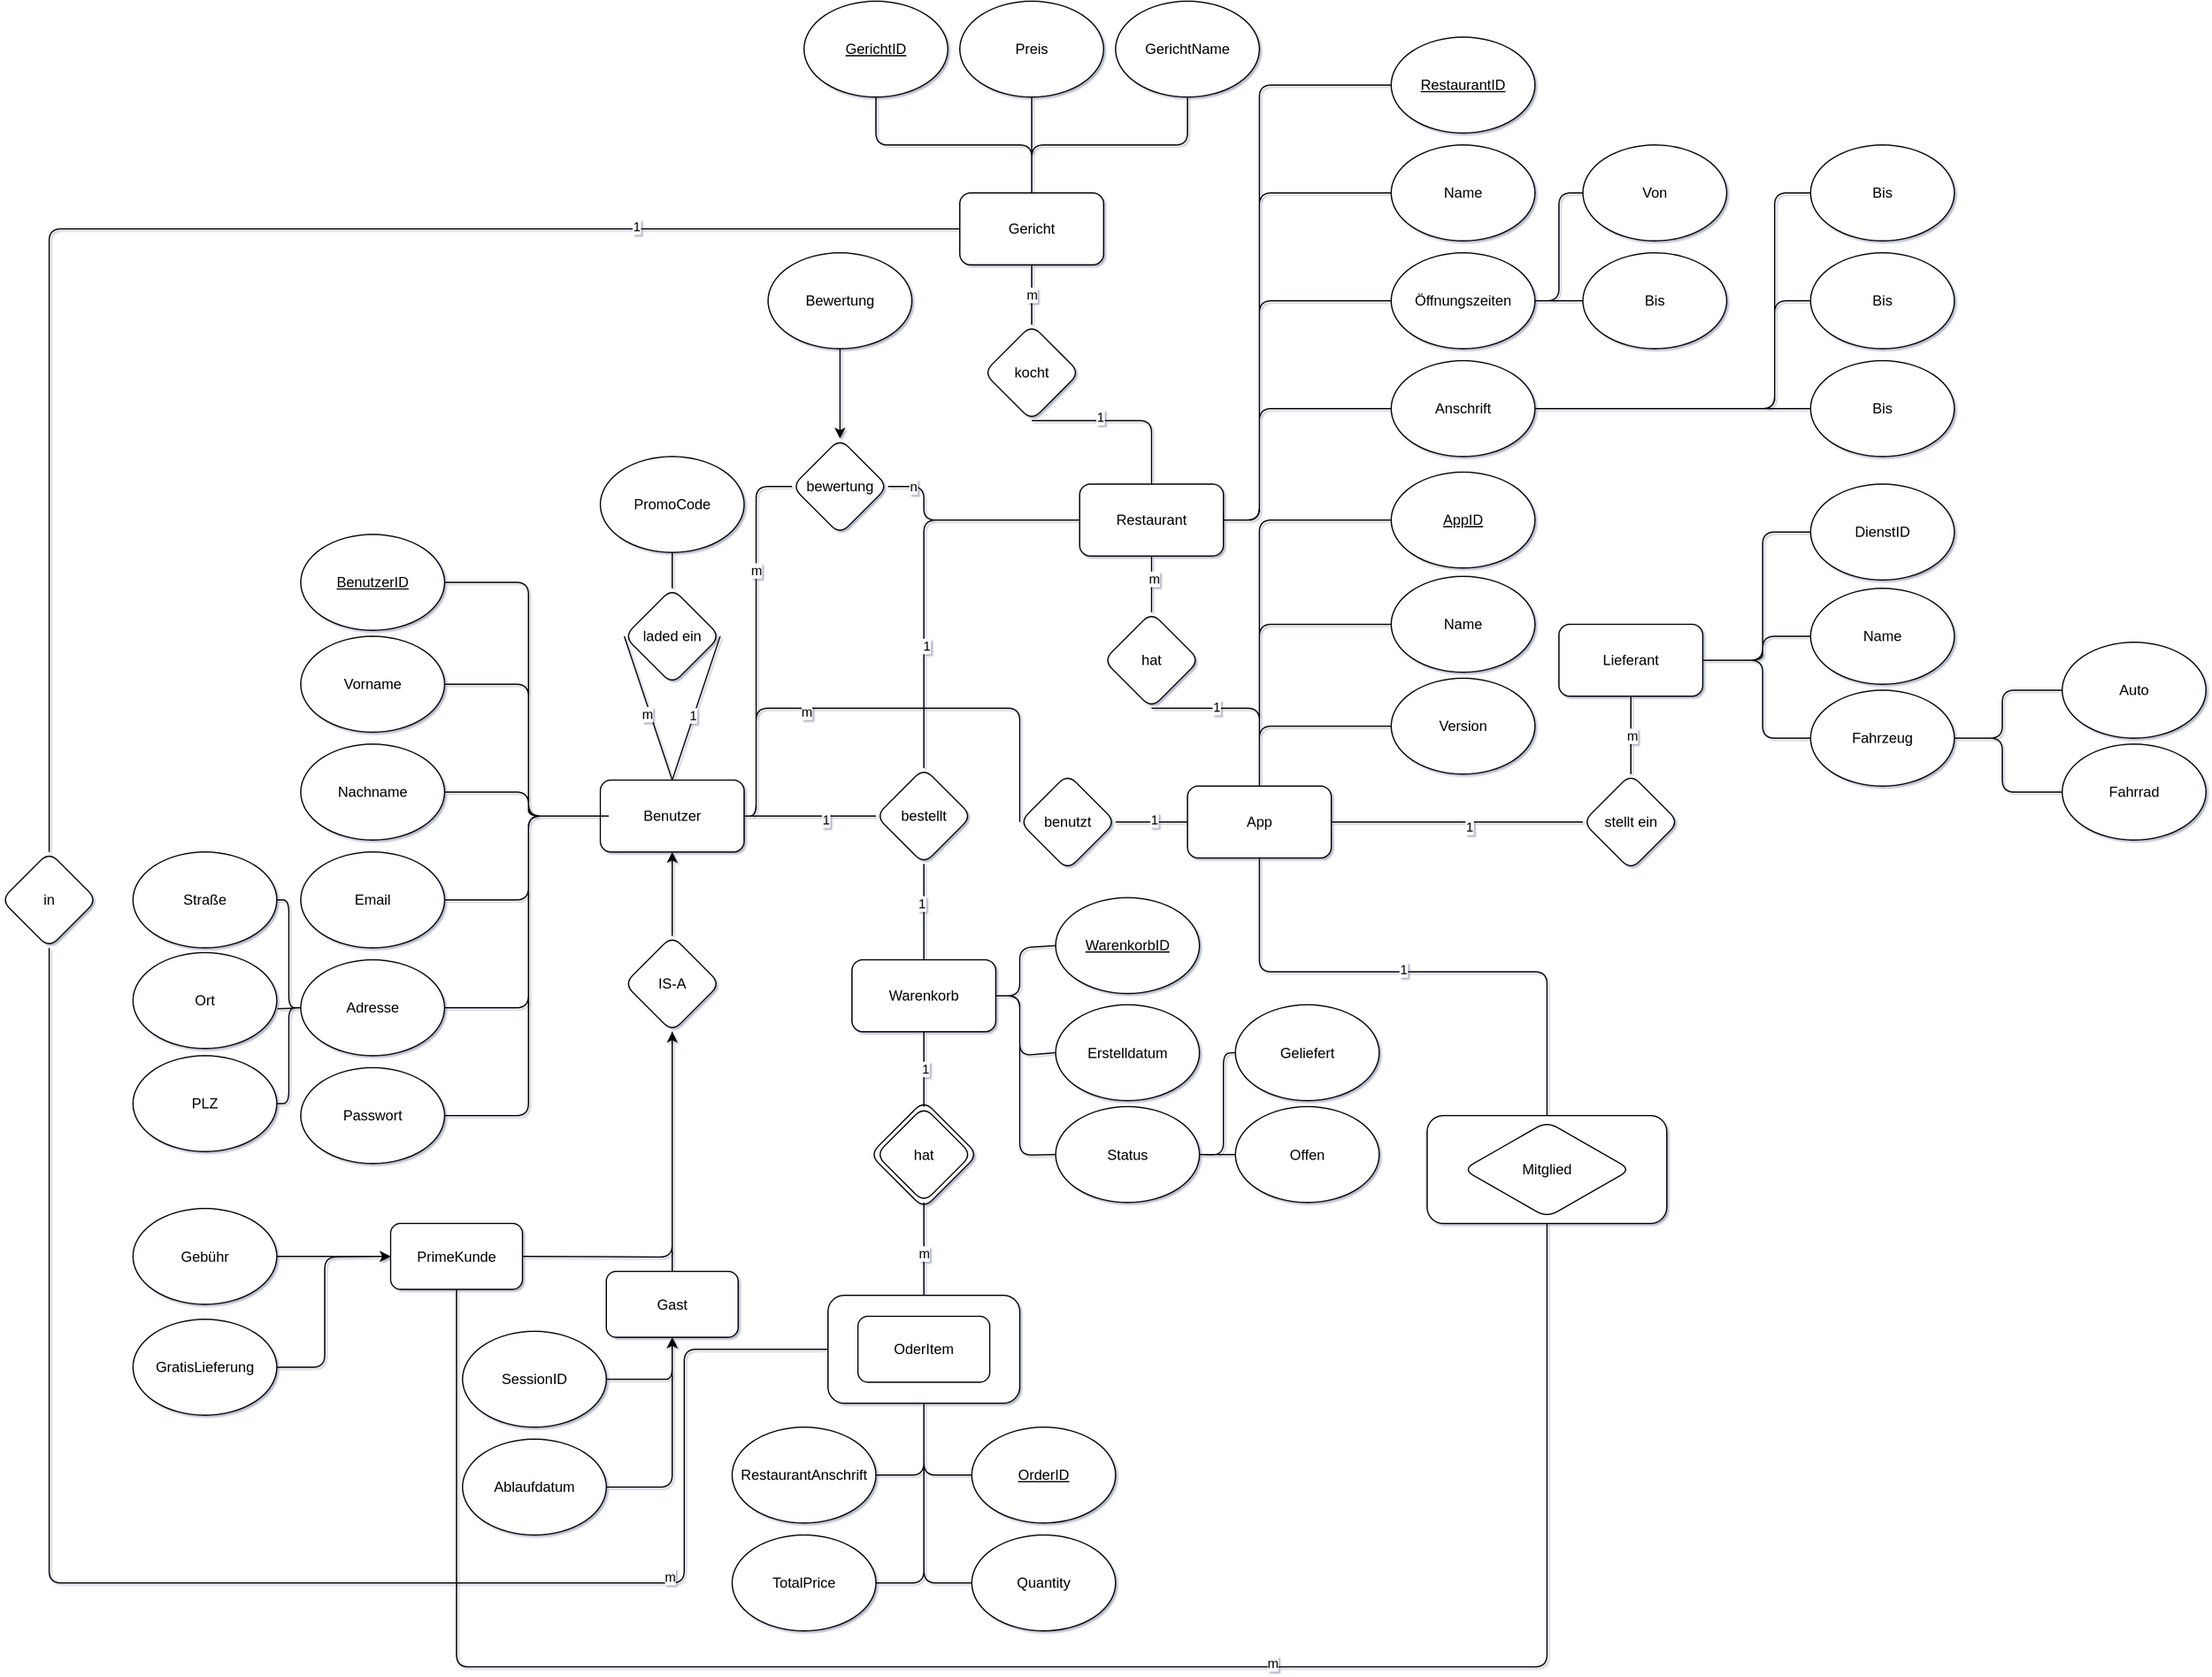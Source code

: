 <mxfile>
    <diagram id="mnIDVwRGAGENz8I64KM0" name="Page-1">
        <mxGraphModel dx="1222" dy="1857" grid="1" gridSize="10" guides="1" tooltips="1" connect="1" arrows="1" fold="1" page="1" pageScale="1" pageWidth="850" pageHeight="1100" background="none" math="0" shadow="1">
            <root>
                <mxCell id="0"/>
                <mxCell id="1" parent="0"/>
                <mxCell id="161" value="hat" style="rhombus;whiteSpace=wrap;html=1;rounded=1;" parent="1" vertex="1">
                    <mxGeometry x="735" y="687.5" width="90" height="90" as="geometry"/>
                </mxCell>
                <mxCell id="2" value="Nachname" style="ellipse;whiteSpace=wrap;html=1;rounded=1;" parent="1" vertex="1">
                    <mxGeometry x="260" y="390" width="120" height="80" as="geometry"/>
                </mxCell>
                <mxCell id="4" value="PrimeKunde" style="rounded=1;whiteSpace=wrap;html=1;" parent="1" vertex="1">
                    <mxGeometry x="335" y="790" width="110" height="55" as="geometry"/>
                </mxCell>
                <mxCell id="5" value="Lieferant" style="rounded=1;whiteSpace=wrap;html=1;" parent="1" vertex="1">
                    <mxGeometry x="1310" y="290" width="120" height="60" as="geometry"/>
                </mxCell>
                <mxCell id="8" value="Benutzer" style="rounded=1;whiteSpace=wrap;html=1;" parent="1" vertex="1">
                    <mxGeometry x="510" y="420" width="120" height="60" as="geometry"/>
                </mxCell>
                <mxCell id="9" value="Warenkorb" style="rounded=1;whiteSpace=wrap;html=1;" parent="1" vertex="1">
                    <mxGeometry x="720" y="570" width="120" height="60" as="geometry"/>
                </mxCell>
                <mxCell id="12" value="Gericht" style="rounded=1;whiteSpace=wrap;html=1;" parent="1" vertex="1">
                    <mxGeometry x="810" y="-70" width="120" height="60" as="geometry"/>
                </mxCell>
                <mxCell id="13" value="" style="rounded=1;whiteSpace=wrap;html=1;" parent="1" vertex="1">
                    <mxGeometry x="700" y="850" width="160" height="90" as="geometry"/>
                </mxCell>
                <mxCell id="14" value="OderItem" style="rounded=1;whiteSpace=wrap;html=1;" parent="1" vertex="1">
                    <mxGeometry x="725" y="867.5" width="110" height="55" as="geometry"/>
                </mxCell>
                <mxCell id="16" value="App" style="rounded=1;whiteSpace=wrap;html=1;" parent="1" vertex="1">
                    <mxGeometry x="1000" y="425" width="120" height="60" as="geometry"/>
                </mxCell>
                <mxCell id="17" value="Vorname" style="ellipse;whiteSpace=wrap;html=1;rounded=1;" parent="1" vertex="1">
                    <mxGeometry x="260" y="300" width="120" height="80" as="geometry"/>
                </mxCell>
                <mxCell id="18" value="&lt;u&gt;BenutzerID&lt;/u&gt;" style="ellipse;whiteSpace=wrap;html=1;rounded=1;" parent="1" vertex="1">
                    <mxGeometry x="260" y="215" width="120" height="80" as="geometry"/>
                </mxCell>
                <mxCell id="19" value="Email" style="ellipse;whiteSpace=wrap;html=1;rounded=1;" parent="1" vertex="1">
                    <mxGeometry x="260" y="480" width="120" height="80" as="geometry"/>
                </mxCell>
                <mxCell id="20" value="Adresse" style="ellipse;whiteSpace=wrap;html=1;rounded=1;" parent="1" vertex="1">
                    <mxGeometry x="260" y="570" width="120" height="80" as="geometry"/>
                </mxCell>
                <mxCell id="21" value="Passwort" style="ellipse;whiteSpace=wrap;html=1;rounded=1;" parent="1" vertex="1">
                    <mxGeometry x="260" y="660" width="120" height="80" as="geometry"/>
                </mxCell>
                <mxCell id="24" value="" style="endArrow=none;html=1;exitX=1;exitY=0.5;exitDx=0;exitDy=0;entryX=0;entryY=0.5;entryDx=0;entryDy=0;" parent="1" source="18" target="8" edge="1">
                    <mxGeometry width="50" height="50" relative="1" as="geometry">
                        <mxPoint x="650" y="540" as="sourcePoint"/>
                        <mxPoint x="700" y="490" as="targetPoint"/>
                        <Array as="points">
                            <mxPoint x="450" y="255"/>
                            <mxPoint x="450" y="450"/>
                        </Array>
                    </mxGeometry>
                </mxCell>
                <mxCell id="25" value="" style="endArrow=none;html=1;exitX=1;exitY=0.5;exitDx=0;exitDy=0;entryX=0;entryY=0.5;entryDx=0;entryDy=0;" parent="1" source="17" target="8" edge="1">
                    <mxGeometry width="50" height="50" relative="1" as="geometry">
                        <mxPoint x="650" y="540" as="sourcePoint"/>
                        <mxPoint x="500" y="430" as="targetPoint"/>
                        <Array as="points">
                            <mxPoint x="450" y="340"/>
                            <mxPoint x="450" y="450"/>
                        </Array>
                    </mxGeometry>
                </mxCell>
                <mxCell id="27" value="" style="endArrow=none;html=1;exitX=1;exitY=0.5;exitDx=0;exitDy=0;entryX=0;entryY=0.5;entryDx=0;entryDy=0;" parent="1" source="19" target="8" edge="1">
                    <mxGeometry width="50" height="50" relative="1" as="geometry">
                        <mxPoint x="400" y="360" as="sourcePoint"/>
                        <mxPoint x="520" y="450" as="targetPoint"/>
                        <Array as="points">
                            <mxPoint x="450" y="520"/>
                            <mxPoint x="450" y="450"/>
                        </Array>
                    </mxGeometry>
                </mxCell>
                <mxCell id="28" value="" style="endArrow=none;html=1;exitX=1;exitY=0.5;exitDx=0;exitDy=0;" parent="1" source="20" edge="1">
                    <mxGeometry width="50" height="50" relative="1" as="geometry">
                        <mxPoint x="410" y="370" as="sourcePoint"/>
                        <mxPoint x="517" y="450" as="targetPoint"/>
                        <Array as="points">
                            <mxPoint x="450" y="610"/>
                            <mxPoint x="450" y="450"/>
                        </Array>
                    </mxGeometry>
                </mxCell>
                <mxCell id="29" value="" style="endArrow=none;html=1;exitX=1;exitY=0.5;exitDx=0;exitDy=0;entryX=0;entryY=0.5;entryDx=0;entryDy=0;" parent="1" source="21" target="8" edge="1">
                    <mxGeometry width="50" height="50" relative="1" as="geometry">
                        <mxPoint x="420" y="380" as="sourcePoint"/>
                        <mxPoint x="540" y="470" as="targetPoint"/>
                        <Array as="points">
                            <mxPoint x="450" y="700"/>
                            <mxPoint x="450" y="450"/>
                        </Array>
                    </mxGeometry>
                </mxCell>
                <mxCell id="30" value="IS-A" style="rhombus;whiteSpace=wrap;html=1;rounded=1;" parent="1" vertex="1">
                    <mxGeometry x="530" y="550" width="80" height="80" as="geometry"/>
                </mxCell>
                <mxCell id="33" value="" style="endArrow=none;html=1;entryX=0.5;entryY=1;entryDx=0;entryDy=0;exitX=1;exitY=0.5;exitDx=0;exitDy=0;" parent="1" source="4" target="30" edge="1">
                    <mxGeometry width="50" height="50" relative="1" as="geometry">
                        <mxPoint x="470" y="817.722" as="sourcePoint"/>
                        <mxPoint x="700" y="730" as="targetPoint"/>
                        <Array as="points">
                            <mxPoint x="570" y="818"/>
                        </Array>
                    </mxGeometry>
                </mxCell>
                <mxCell id="34" value="" style="endArrow=classic;html=1;exitX=0.5;exitY=0;exitDx=0;exitDy=0;entryX=0.5;entryY=1;entryDx=0;entryDy=0;" parent="1" source="30" target="8" edge="1">
                    <mxGeometry width="50" height="50" relative="1" as="geometry">
                        <mxPoint x="650" y="660" as="sourcePoint"/>
                        <mxPoint x="700" y="610" as="targetPoint"/>
                    </mxGeometry>
                </mxCell>
                <mxCell id="35" value="PromoCode" style="ellipse;whiteSpace=wrap;html=1;rounded=1;" parent="1" vertex="1">
                    <mxGeometry x="510" y="150" width="120" height="80" as="geometry"/>
                </mxCell>
                <mxCell id="36" value="laded ein" style="rhombus;whiteSpace=wrap;html=1;rounded=1;" parent="1" vertex="1">
                    <mxGeometry x="530" y="260" width="80" height="80" as="geometry"/>
                </mxCell>
                <mxCell id="37" value="" style="endArrow=none;html=1;entryX=0.5;entryY=1;entryDx=0;entryDy=0;exitX=0.5;exitY=0;exitDx=0;exitDy=0;" parent="1" source="36" target="35" edge="1">
                    <mxGeometry width="50" height="50" relative="1" as="geometry">
                        <mxPoint x="640" y="510" as="sourcePoint"/>
                        <mxPoint x="690" y="460" as="targetPoint"/>
                    </mxGeometry>
                </mxCell>
                <mxCell id="38" value="" style="endArrow=none;html=1;entryX=0;entryY=0.5;entryDx=0;entryDy=0;exitX=0.5;exitY=0;exitDx=0;exitDy=0;" parent="1" source="8" target="36" edge="1">
                    <mxGeometry width="50" height="50" relative="1" as="geometry">
                        <mxPoint x="650" y="540" as="sourcePoint"/>
                        <mxPoint x="700" y="490" as="targetPoint"/>
                        <Array as="points"/>
                    </mxGeometry>
                </mxCell>
                <mxCell id="40" value="m" style="edgeLabel;html=1;align=center;verticalAlign=middle;resizable=0;points=[];rounded=1;" parent="38" vertex="1" connectable="0">
                    <mxGeometry x="-0.258" y="3" relative="1" as="geometry">
                        <mxPoint x="-4" y="-12" as="offset"/>
                    </mxGeometry>
                </mxCell>
                <mxCell id="39" value="" style="endArrow=none;html=1;entryX=1;entryY=0.5;entryDx=0;entryDy=0;exitX=0.5;exitY=0;exitDx=0;exitDy=0;" parent="1" source="8" target="36" edge="1">
                    <mxGeometry width="50" height="50" relative="1" as="geometry">
                        <mxPoint x="650" y="540" as="sourcePoint"/>
                        <mxPoint x="700" y="490" as="targetPoint"/>
                        <Array as="points"/>
                    </mxGeometry>
                </mxCell>
                <mxCell id="42" value="1" style="edgeLabel;html=1;align=center;verticalAlign=middle;resizable=0;points=[];rounded=1;" parent="39" vertex="1" connectable="0">
                    <mxGeometry x="-0.099" y="1" relative="1" as="geometry">
                        <mxPoint as="offset"/>
                    </mxGeometry>
                </mxCell>
                <mxCell id="43" value="stellt ein" style="rhombus;whiteSpace=wrap;html=1;rounded=1;" parent="1" vertex="1">
                    <mxGeometry x="1330" y="415" width="80" height="80" as="geometry"/>
                </mxCell>
                <mxCell id="44" value="" style="endArrow=none;html=1;entryX=0;entryY=0.5;entryDx=0;entryDy=0;exitX=1;exitY=0.5;exitDx=0;exitDy=0;" parent="1" source="16" target="43" edge="1">
                    <mxGeometry width="50" height="50" relative="1" as="geometry">
                        <mxPoint x="760" y="500" as="sourcePoint"/>
                        <mxPoint x="810" y="450" as="targetPoint"/>
                    </mxGeometry>
                </mxCell>
                <mxCell id="149" value="1" style="edgeLabel;html=1;align=center;verticalAlign=middle;resizable=0;points=[];" parent="44" vertex="1" connectable="0">
                    <mxGeometry x="0.095" y="-4" relative="1" as="geometry">
                        <mxPoint as="offset"/>
                    </mxGeometry>
                </mxCell>
                <mxCell id="45" value="" style="endArrow=none;html=1;entryX=0.5;entryY=1;entryDx=0;entryDy=0;exitX=0.5;exitY=0;exitDx=0;exitDy=0;" parent="1" source="43" target="5" edge="1">
                    <mxGeometry width="50" height="50" relative="1" as="geometry">
                        <mxPoint x="1070" y="635" as="sourcePoint"/>
                        <mxPoint x="1120" y="585" as="targetPoint"/>
                    </mxGeometry>
                </mxCell>
                <mxCell id="148" value="m" style="edgeLabel;html=1;align=center;verticalAlign=middle;resizable=0;points=[];" parent="45" vertex="1" connectable="0">
                    <mxGeometry x="-0.015" y="-1" relative="1" as="geometry">
                        <mxPoint as="offset"/>
                    </mxGeometry>
                </mxCell>
                <mxCell id="46" value="Restaurant" style="rounded=1;whiteSpace=wrap;html=1;" parent="1" vertex="1">
                    <mxGeometry x="910" y="173" width="120" height="60" as="geometry"/>
                </mxCell>
                <mxCell id="47" value="&lt;u&gt;AppID&lt;/u&gt;" style="ellipse;whiteSpace=wrap;html=1;rounded=1;" parent="1" vertex="1">
                    <mxGeometry x="1170" y="163" width="120" height="80" as="geometry"/>
                </mxCell>
                <mxCell id="48" value="Version" style="ellipse;whiteSpace=wrap;html=1;rounded=1;" parent="1" vertex="1">
                    <mxGeometry x="1170" y="335" width="120" height="80" as="geometry"/>
                </mxCell>
                <mxCell id="49" value="Name" style="ellipse;whiteSpace=wrap;html=1;rounded=1;" parent="1" vertex="1">
                    <mxGeometry x="1170" y="250" width="120" height="80" as="geometry"/>
                </mxCell>
                <mxCell id="50" value="" style="endArrow=none;html=1;entryX=0;entryY=0.5;entryDx=0;entryDy=0;exitX=0.5;exitY=0;exitDx=0;exitDy=0;" parent="1" source="16" target="47" edge="1">
                    <mxGeometry width="50" height="50" relative="1" as="geometry">
                        <mxPoint x="1030" y="350" as="sourcePoint"/>
                        <mxPoint x="1080" y="300" as="targetPoint"/>
                        <Array as="points">
                            <mxPoint x="1060" y="203"/>
                        </Array>
                    </mxGeometry>
                </mxCell>
                <mxCell id="51" value="" style="endArrow=none;html=1;entryX=0;entryY=0.5;entryDx=0;entryDy=0;exitX=0.5;exitY=0;exitDx=0;exitDy=0;" parent="1" source="16" target="49" edge="1">
                    <mxGeometry width="50" height="50" relative="1" as="geometry">
                        <mxPoint x="1030" y="350" as="sourcePoint"/>
                        <mxPoint x="1080" y="300" as="targetPoint"/>
                        <Array as="points">
                            <mxPoint x="1060" y="290"/>
                        </Array>
                    </mxGeometry>
                </mxCell>
                <mxCell id="52" value="" style="endArrow=none;html=1;entryX=0;entryY=0.5;entryDx=0;entryDy=0;exitX=0.5;exitY=0;exitDx=0;exitDy=0;" parent="1" source="16" target="48" edge="1">
                    <mxGeometry width="50" height="50" relative="1" as="geometry">
                        <mxPoint x="1030" y="350" as="sourcePoint"/>
                        <mxPoint x="1080" y="300" as="targetPoint"/>
                        <Array as="points">
                            <mxPoint x="1060" y="375"/>
                        </Array>
                    </mxGeometry>
                </mxCell>
                <mxCell id="53" value="hat" style="rhombus;whiteSpace=wrap;html=1;rounded=1;" parent="1" vertex="1">
                    <mxGeometry x="930" y="280" width="80" height="80" as="geometry"/>
                </mxCell>
                <mxCell id="54" value="" style="endArrow=none;html=1;entryX=0.5;entryY=1;entryDx=0;entryDy=0;exitX=0.5;exitY=0;exitDx=0;exitDy=0;" parent="1" source="53" target="46" edge="1">
                    <mxGeometry width="50" height="50" relative="1" as="geometry">
                        <mxPoint x="900" y="310" as="sourcePoint"/>
                        <mxPoint x="950" y="260" as="targetPoint"/>
                    </mxGeometry>
                </mxCell>
                <mxCell id="57" value="m" style="edgeLabel;html=1;align=center;verticalAlign=middle;resizable=0;points=[];rounded=1;" parent="54" vertex="1" connectable="0">
                    <mxGeometry x="0.192" y="-2" relative="1" as="geometry">
                        <mxPoint as="offset"/>
                    </mxGeometry>
                </mxCell>
                <mxCell id="55" value="" style="endArrow=none;html=1;exitX=0.5;exitY=1;exitDx=0;exitDy=0;entryX=0.5;entryY=0;entryDx=0;entryDy=0;" parent="1" source="53" target="16" edge="1">
                    <mxGeometry width="50" height="50" relative="1" as="geometry">
                        <mxPoint x="900" y="310" as="sourcePoint"/>
                        <mxPoint x="950" y="260" as="targetPoint"/>
                        <Array as="points">
                            <mxPoint x="1060" y="360"/>
                        </Array>
                    </mxGeometry>
                </mxCell>
                <mxCell id="56" value="1" style="edgeLabel;html=1;align=center;verticalAlign=middle;resizable=0;points=[];rounded=1;" parent="55" vertex="1" connectable="0">
                    <mxGeometry x="-0.306" y="1" relative="1" as="geometry">
                        <mxPoint as="offset"/>
                    </mxGeometry>
                </mxCell>
                <mxCell id="58" value="bestellt" style="rhombus;whiteSpace=wrap;html=1;rounded=1;" parent="1" vertex="1">
                    <mxGeometry x="740" y="410" width="80" height="80" as="geometry"/>
                </mxCell>
                <mxCell id="59" value="" style="endArrow=none;html=1;exitX=1;exitY=0.5;exitDx=0;exitDy=0;entryX=0;entryY=0.5;entryDx=0;entryDy=0;" parent="1" source="8" target="58" edge="1">
                    <mxGeometry width="50" height="50" relative="1" as="geometry">
                        <mxPoint x="820" y="500" as="sourcePoint"/>
                        <mxPoint x="870" y="450" as="targetPoint"/>
                    </mxGeometry>
                </mxCell>
                <mxCell id="61" value="1" style="edgeLabel;html=1;align=center;verticalAlign=middle;resizable=0;points=[];rounded=1;" parent="59" vertex="1" connectable="0">
                    <mxGeometry x="0.225" y="-3" relative="1" as="geometry">
                        <mxPoint as="offset"/>
                    </mxGeometry>
                </mxCell>
                <mxCell id="60" value="" style="endArrow=none;html=1;entryX=0.5;entryY=0;entryDx=0;entryDy=0;exitX=0;exitY=0.5;exitDx=0;exitDy=0;" parent="1" source="46" target="58" edge="1">
                    <mxGeometry width="50" height="50" relative="1" as="geometry">
                        <mxPoint x="820" y="500" as="sourcePoint"/>
                        <mxPoint x="870" y="450" as="targetPoint"/>
                        <Array as="points">
                            <mxPoint x="780" y="203"/>
                        </Array>
                    </mxGeometry>
                </mxCell>
                <mxCell id="62" value="1" style="edgeLabel;html=1;align=center;verticalAlign=middle;resizable=0;points=[];rounded=1;" parent="60" vertex="1" connectable="0">
                    <mxGeometry x="0.391" y="2" relative="1" as="geometry">
                        <mxPoint as="offset"/>
                    </mxGeometry>
                </mxCell>
                <mxCell id="63" value="" style="endArrow=none;html=1;entryX=0.5;entryY=1;entryDx=0;entryDy=0;exitX=0.5;exitY=0;exitDx=0;exitDy=0;" parent="1" source="9" target="58" edge="1">
                    <mxGeometry width="50" height="50" relative="1" as="geometry">
                        <mxPoint x="820" y="500" as="sourcePoint"/>
                        <mxPoint x="870" y="450" as="targetPoint"/>
                    </mxGeometry>
                </mxCell>
                <mxCell id="126" value="1" style="edgeLabel;html=1;align=center;verticalAlign=middle;resizable=0;points=[];rounded=1;" parent="63" vertex="1" connectable="0">
                    <mxGeometry x="0.186" y="2" relative="1" as="geometry">
                        <mxPoint as="offset"/>
                    </mxGeometry>
                </mxCell>
                <mxCell id="64" value="" style="rounded=1;whiteSpace=wrap;html=1;" parent="1" vertex="1">
                    <mxGeometry x="1200" y="700" width="200" height="90" as="geometry"/>
                </mxCell>
                <mxCell id="65" value="Mitglied" style="rhombus;whiteSpace=wrap;html=1;rounded=1;" parent="1" vertex="1">
                    <mxGeometry x="1230" y="705" width="140" height="80" as="geometry"/>
                </mxCell>
                <mxCell id="66" value="hat" style="rhombus;whiteSpace=wrap;html=1;rounded=1;" parent="1" vertex="1">
                    <mxGeometry x="740" y="692.5" width="80" height="80" as="geometry"/>
                </mxCell>
                <mxCell id="67" value="" style="endArrow=none;html=1;entryX=0.5;entryY=1;entryDx=0;entryDy=0;exitX=0.5;exitY=0;exitDx=0;exitDy=0;" parent="1" source="13" target="66" edge="1">
                    <mxGeometry width="50" height="50" relative="1" as="geometry">
                        <mxPoint x="820" y="640" as="sourcePoint"/>
                        <mxPoint x="870" y="590" as="targetPoint"/>
                    </mxGeometry>
                </mxCell>
                <mxCell id="69" value="m" style="edgeLabel;html=1;align=center;verticalAlign=middle;resizable=0;points=[];rounded=1;" parent="67" vertex="1" connectable="0">
                    <mxGeometry x="-0.082" y="-4" relative="1" as="geometry">
                        <mxPoint x="-4" as="offset"/>
                    </mxGeometry>
                </mxCell>
                <mxCell id="68" value="" style="endArrow=none;html=1;entryX=0.5;entryY=1;entryDx=0;entryDy=0;exitX=0.5;exitY=0;exitDx=0;exitDy=0;" parent="1" source="66" target="9" edge="1">
                    <mxGeometry width="50" height="50" relative="1" as="geometry">
                        <mxPoint x="820" y="640" as="sourcePoint"/>
                        <mxPoint x="870" y="590" as="targetPoint"/>
                    </mxGeometry>
                </mxCell>
                <mxCell id="70" value="1" style="edgeLabel;html=1;align=center;verticalAlign=middle;resizable=0;points=[];rounded=1;" parent="68" vertex="1" connectable="0">
                    <mxGeometry x="0.031" y="-1" relative="1" as="geometry">
                        <mxPoint as="offset"/>
                    </mxGeometry>
                </mxCell>
                <mxCell id="71" value="" style="endArrow=none;html=1;entryX=0.5;entryY=1;entryDx=0;entryDy=0;exitX=0.5;exitY=1;exitDx=0;exitDy=0;" parent="1" source="64" target="4" edge="1">
                    <mxGeometry width="50" height="50" relative="1" as="geometry">
                        <mxPoint x="1080" y="800" as="sourcePoint"/>
                        <mxPoint x="390" y="862.5" as="targetPoint"/>
                        <Array as="points">
                            <mxPoint x="1300" y="1160"/>
                            <mxPoint x="570" y="1160"/>
                            <mxPoint x="390" y="1160"/>
                        </Array>
                    </mxGeometry>
                </mxCell>
                <mxCell id="80" value="m" style="edgeLabel;html=1;align=center;verticalAlign=middle;resizable=0;points=[];rounded=1;" parent="71" vertex="1" connectable="0">
                    <mxGeometry x="-0.249" y="-3" relative="1" as="geometry">
                        <mxPoint as="offset"/>
                    </mxGeometry>
                </mxCell>
                <mxCell id="72" value="" style="endArrow=none;html=1;entryX=0.5;entryY=1;entryDx=0;entryDy=0;exitX=0.5;exitY=0;exitDx=0;exitDy=0;" parent="1" source="64" target="16" edge="1">
                    <mxGeometry width="50" height="50" relative="1" as="geometry">
                        <mxPoint x="870" y="700" as="sourcePoint"/>
                        <mxPoint x="920" y="650" as="targetPoint"/>
                        <Array as="points">
                            <mxPoint x="1300" y="580"/>
                            <mxPoint x="1150" y="580"/>
                            <mxPoint x="1060" y="580"/>
                        </Array>
                    </mxGeometry>
                </mxCell>
                <mxCell id="79" value="1" style="edgeLabel;html=1;align=center;verticalAlign=middle;resizable=0;points=[];rounded=1;" parent="72" vertex="1" connectable="0">
                    <mxGeometry x="0.055" y="-2" relative="1" as="geometry">
                        <mxPoint as="offset"/>
                    </mxGeometry>
                </mxCell>
                <mxCell id="74" value="benutzt" style="rhombus;whiteSpace=wrap;html=1;rounded=1;" parent="1" vertex="1">
                    <mxGeometry x="860" y="415" width="80" height="80" as="geometry"/>
                </mxCell>
                <mxCell id="75" value="" style="endArrow=none;html=1;entryX=1;entryY=0.5;entryDx=0;entryDy=0;exitX=0;exitY=0.5;exitDx=0;exitDy=0;" parent="1" source="16" target="74" edge="1">
                    <mxGeometry width="50" height="50" relative="1" as="geometry">
                        <mxPoint x="950" y="550" as="sourcePoint"/>
                        <mxPoint x="1000" y="500" as="targetPoint"/>
                    </mxGeometry>
                </mxCell>
                <mxCell id="78" value="1" style="edgeLabel;html=1;align=center;verticalAlign=middle;resizable=0;points=[];rounded=1;" parent="75" vertex="1" connectable="0">
                    <mxGeometry x="-0.059" y="-2" relative="1" as="geometry">
                        <mxPoint as="offset"/>
                    </mxGeometry>
                </mxCell>
                <mxCell id="76" value="" style="endArrow=none;html=1;exitX=0;exitY=0.5;exitDx=0;exitDy=0;entryX=1;entryY=0.5;entryDx=0;entryDy=0;" parent="1" source="74" target="8" edge="1">
                    <mxGeometry width="50" height="50" relative="1" as="geometry">
                        <mxPoint x="860" y="435" as="sourcePoint"/>
                        <mxPoint x="640" y="400" as="targetPoint"/>
                        <Array as="points">
                            <mxPoint x="860" y="360"/>
                            <mxPoint x="640" y="360"/>
                            <mxPoint x="640" y="450"/>
                        </Array>
                    </mxGeometry>
                </mxCell>
                <mxCell id="77" value="m" style="edgeLabel;html=1;align=center;verticalAlign=middle;resizable=0;points=[];rounded=1;" parent="76" vertex="1" connectable="0">
                    <mxGeometry x="0.318" y="3" relative="1" as="geometry">
                        <mxPoint as="offset"/>
                    </mxGeometry>
                </mxCell>
                <mxCell id="81" value="kocht" style="rhombus;whiteSpace=wrap;html=1;rounded=1;" parent="1" vertex="1">
                    <mxGeometry x="830" y="40" width="80" height="80" as="geometry"/>
                </mxCell>
                <mxCell id="82" value="" style="endArrow=none;html=1;entryX=0.5;entryY=1;entryDx=0;entryDy=0;exitX=0.5;exitY=0;exitDx=0;exitDy=0;" parent="1" source="81" target="12" edge="1">
                    <mxGeometry width="50" height="50" relative="1" as="geometry">
                        <mxPoint x="920" y="300" as="sourcePoint"/>
                        <mxPoint x="970" y="250" as="targetPoint"/>
                    </mxGeometry>
                </mxCell>
                <mxCell id="86" value="m" style="edgeLabel;html=1;align=center;verticalAlign=middle;resizable=0;points=[];rounded=1;" parent="82" vertex="1" connectable="0">
                    <mxGeometry x="-0.007" relative="1" as="geometry">
                        <mxPoint as="offset"/>
                    </mxGeometry>
                </mxCell>
                <mxCell id="83" value="" style="endArrow=none;html=1;entryX=0.5;entryY=1;entryDx=0;entryDy=0;exitX=0.5;exitY=0;exitDx=0;exitDy=0;" parent="1" source="46" target="81" edge="1">
                    <mxGeometry width="50" height="50" relative="1" as="geometry">
                        <mxPoint x="1020" y="300" as="sourcePoint"/>
                        <mxPoint x="1070" y="250" as="targetPoint"/>
                        <Array as="points">
                            <mxPoint x="970" y="120"/>
                        </Array>
                    </mxGeometry>
                </mxCell>
                <mxCell id="87" value="1" style="edgeLabel;html=1;align=center;verticalAlign=middle;resizable=0;points=[];rounded=1;" parent="83" vertex="1" connectable="0">
                    <mxGeometry x="0.256" y="-3" relative="1" as="geometry">
                        <mxPoint as="offset"/>
                    </mxGeometry>
                </mxCell>
                <mxCell id="189" style="edgeStyle=none;html=1;entryX=0;entryY=0.5;entryDx=0;entryDy=0;" edge="1" parent="1" source="88" target="4">
                    <mxGeometry relative="1" as="geometry">
                        <mxPoint x="330" y="818" as="targetPoint"/>
                    </mxGeometry>
                </mxCell>
                <mxCell id="88" value="Gebühr" style="ellipse;whiteSpace=wrap;html=1;rounded=1;" parent="1" vertex="1">
                    <mxGeometry x="120" y="777.5" width="120" height="80" as="geometry"/>
                </mxCell>
                <mxCell id="192" style="edgeStyle=none;html=1;entryX=0;entryY=0.5;entryDx=0;entryDy=0;" edge="1" parent="1" source="89" target="4">
                    <mxGeometry relative="1" as="geometry">
                        <Array as="points">
                            <mxPoint x="280" y="910"/>
                            <mxPoint x="280" y="818"/>
                        </Array>
                    </mxGeometry>
                </mxCell>
                <mxCell id="89" value="GratisLieferung" style="ellipse;whiteSpace=wrap;html=1;rounded=1;" parent="1" vertex="1">
                    <mxGeometry x="120" y="870" width="120" height="80" as="geometry"/>
                </mxCell>
                <mxCell id="92" value="RestaurantAnschrift" style="ellipse;whiteSpace=wrap;html=1;rounded=1;" parent="1" vertex="1">
                    <mxGeometry x="620" y="960" width="120" height="80" as="geometry"/>
                </mxCell>
                <mxCell id="93" value="TotalPrice" style="ellipse;whiteSpace=wrap;html=1;rounded=1;" parent="1" vertex="1">
                    <mxGeometry x="620" y="1050" width="120" height="80" as="geometry"/>
                </mxCell>
                <mxCell id="95" value="&lt;u&gt;OrderID&lt;/u&gt;" style="ellipse;whiteSpace=wrap;html=1;rounded=1;" parent="1" vertex="1">
                    <mxGeometry x="820" y="960" width="120" height="80" as="geometry"/>
                </mxCell>
                <mxCell id="96" value="Quantity" style="ellipse;whiteSpace=wrap;html=1;rounded=1;" parent="1" vertex="1">
                    <mxGeometry x="820" y="1050" width="120" height="80" as="geometry"/>
                </mxCell>
                <mxCell id="97" value="" style="endArrow=none;html=1;entryX=0.5;entryY=1;entryDx=0;entryDy=0;exitX=1;exitY=0.5;exitDx=0;exitDy=0;" parent="1" source="92" target="13" edge="1">
                    <mxGeometry width="50" height="50" relative="1" as="geometry">
                        <mxPoint x="820" y="930" as="sourcePoint"/>
                        <mxPoint x="870" y="880" as="targetPoint"/>
                        <Array as="points">
                            <mxPoint x="780" y="1000"/>
                        </Array>
                    </mxGeometry>
                </mxCell>
                <mxCell id="99" value="" style="endArrow=none;html=1;entryX=0.5;entryY=1;entryDx=0;entryDy=0;exitX=0;exitY=0.5;exitDx=0;exitDy=0;" parent="1" source="95" target="13" edge="1">
                    <mxGeometry width="50" height="50" relative="1" as="geometry">
                        <mxPoint x="820" y="930" as="sourcePoint"/>
                        <mxPoint x="870" y="880" as="targetPoint"/>
                        <Array as="points">
                            <mxPoint x="780" y="1000"/>
                        </Array>
                    </mxGeometry>
                </mxCell>
                <mxCell id="100" value="" style="endArrow=none;html=1;exitX=0.5;exitY=1;exitDx=0;exitDy=0;entryX=0;entryY=0.5;entryDx=0;entryDy=0;" parent="1" source="13" target="96" edge="1">
                    <mxGeometry width="50" height="50" relative="1" as="geometry">
                        <mxPoint x="780" y="947.5" as="sourcePoint"/>
                        <mxPoint x="830" y="1090" as="targetPoint"/>
                        <Array as="points">
                            <mxPoint x="780" y="1090"/>
                        </Array>
                    </mxGeometry>
                </mxCell>
                <mxCell id="101" value="" style="endArrow=none;html=1;entryX=1;entryY=0.5;entryDx=0;entryDy=0;exitX=0.5;exitY=1;exitDx=0;exitDy=0;" parent="1" source="13" target="93" edge="1">
                    <mxGeometry width="50" height="50" relative="1" as="geometry">
                        <mxPoint x="820" y="930" as="sourcePoint"/>
                        <mxPoint x="870" y="880" as="targetPoint"/>
                        <Array as="points">
                            <mxPoint x="780" y="1090"/>
                        </Array>
                    </mxGeometry>
                </mxCell>
                <mxCell id="102" value="&lt;u&gt;WarenkorbID&lt;/u&gt;" style="ellipse;whiteSpace=wrap;html=1;rounded=1;" parent="1" vertex="1">
                    <mxGeometry x="890" y="518.13" width="120" height="80" as="geometry"/>
                </mxCell>
                <mxCell id="105" value="" style="endArrow=none;html=1;entryX=1;entryY=0.5;entryDx=0;entryDy=0;exitX=0;exitY=0.5;exitDx=0;exitDy=0;" parent="1" source="102" target="9" edge="1">
                    <mxGeometry width="50" height="50" relative="1" as="geometry">
                        <mxPoint x="820" y="800" as="sourcePoint"/>
                        <mxPoint x="870" y="750" as="targetPoint"/>
                        <Array as="points">
                            <mxPoint x="860" y="560"/>
                            <mxPoint x="860" y="600"/>
                        </Array>
                    </mxGeometry>
                </mxCell>
                <mxCell id="108" value="DienstID" style="ellipse;whiteSpace=wrap;html=1;rounded=1;" parent="1" vertex="1">
                    <mxGeometry x="1520" y="173" width="120" height="80" as="geometry"/>
                </mxCell>
                <mxCell id="109" value="Name" style="ellipse;whiteSpace=wrap;html=1;rounded=1;" parent="1" vertex="1">
                    <mxGeometry x="1520" y="260" width="120" height="80" as="geometry"/>
                </mxCell>
                <mxCell id="110" value="Fahrzeug" style="ellipse;whiteSpace=wrap;html=1;rounded=1;" parent="1" vertex="1">
                    <mxGeometry x="1520" y="345" width="120" height="80" as="geometry"/>
                </mxCell>
                <mxCell id="111" value="Auto" style="ellipse;whiteSpace=wrap;html=1;rounded=1;" parent="1" vertex="1">
                    <mxGeometry x="1730" y="305" width="120" height="80" as="geometry"/>
                </mxCell>
                <mxCell id="112" value="Fahrrad" style="ellipse;whiteSpace=wrap;html=1;rounded=1;" parent="1" vertex="1">
                    <mxGeometry x="1730" y="390" width="120" height="80" as="geometry"/>
                </mxCell>
                <mxCell id="113" value="" style="endArrow=none;html=1;entryX=0;entryY=0.5;entryDx=0;entryDy=0;exitX=1;exitY=0.5;exitDx=0;exitDy=0;" parent="1" source="5" target="110" edge="1">
                    <mxGeometry width="50" height="50" relative="1" as="geometry">
                        <mxPoint x="1710" y="270" as="sourcePoint"/>
                        <mxPoint x="1760" y="220" as="targetPoint"/>
                        <Array as="points">
                            <mxPoint x="1480" y="320"/>
                            <mxPoint x="1480" y="385"/>
                        </Array>
                    </mxGeometry>
                </mxCell>
                <mxCell id="114" value="" style="endArrow=none;html=1;entryX=1;entryY=0.5;entryDx=0;entryDy=0;exitX=0;exitY=0.5;exitDx=0;exitDy=0;" parent="1" source="109" target="5" edge="1">
                    <mxGeometry width="50" height="50" relative="1" as="geometry">
                        <mxPoint x="1710" y="270" as="sourcePoint"/>
                        <mxPoint x="1760" y="220" as="targetPoint"/>
                        <Array as="points">
                            <mxPoint x="1480" y="300"/>
                            <mxPoint x="1480" y="320"/>
                        </Array>
                    </mxGeometry>
                </mxCell>
                <mxCell id="115" value="" style="endArrow=none;html=1;entryX=1;entryY=0.5;entryDx=0;entryDy=0;exitX=0;exitY=0.5;exitDx=0;exitDy=0;" parent="1" source="108" target="5" edge="1">
                    <mxGeometry width="50" height="50" relative="1" as="geometry">
                        <mxPoint x="1710" y="270" as="sourcePoint"/>
                        <mxPoint x="1760" y="220" as="targetPoint"/>
                        <Array as="points">
                            <mxPoint x="1480" y="213"/>
                            <mxPoint x="1480" y="320"/>
                        </Array>
                    </mxGeometry>
                </mxCell>
                <mxCell id="116" value="" style="endArrow=none;html=1;exitX=1;exitY=0.5;exitDx=0;exitDy=0;entryX=0;entryY=0.5;entryDx=0;entryDy=0;" parent="1" source="110" target="111" edge="1">
                    <mxGeometry width="50" height="50" relative="1" as="geometry">
                        <mxPoint x="1710" y="270" as="sourcePoint"/>
                        <mxPoint x="1760" y="220" as="targetPoint"/>
                        <Array as="points">
                            <mxPoint x="1680" y="385"/>
                            <mxPoint x="1680" y="345"/>
                        </Array>
                    </mxGeometry>
                </mxCell>
                <mxCell id="117" value="" style="endArrow=none;html=1;exitX=1;exitY=0.5;exitDx=0;exitDy=0;entryX=0;entryY=0.5;entryDx=0;entryDy=0;" parent="1" source="110" target="112" edge="1">
                    <mxGeometry width="50" height="50" relative="1" as="geometry">
                        <mxPoint x="1710" y="270" as="sourcePoint"/>
                        <mxPoint x="1760" y="220" as="targetPoint"/>
                        <Array as="points">
                            <mxPoint x="1680" y="385"/>
                            <mxPoint x="1680" y="430"/>
                        </Array>
                    </mxGeometry>
                </mxCell>
                <mxCell id="118" value="&lt;u&gt;GerichtID&lt;/u&gt;" style="ellipse;whiteSpace=wrap;html=1;rounded=1;" parent="1" vertex="1">
                    <mxGeometry x="680" y="-230" width="120" height="80" as="geometry"/>
                </mxCell>
                <mxCell id="119" value="Preis" style="ellipse;whiteSpace=wrap;html=1;rounded=1;" parent="1" vertex="1">
                    <mxGeometry x="810" y="-230" width="120" height="80" as="geometry"/>
                </mxCell>
                <mxCell id="120" value="GerichtName" style="ellipse;whiteSpace=wrap;html=1;rounded=1;" parent="1" vertex="1">
                    <mxGeometry x="940" y="-230" width="120" height="80" as="geometry"/>
                </mxCell>
                <mxCell id="123" value="" style="endArrow=none;html=1;entryX=0.5;entryY=1;entryDx=0;entryDy=0;exitX=0.5;exitY=0;exitDx=0;exitDy=0;" parent="1" source="12" target="118" edge="1">
                    <mxGeometry width="50" height="50" relative="1" as="geometry">
                        <mxPoint x="920" y="60" as="sourcePoint"/>
                        <mxPoint x="970" y="10" as="targetPoint"/>
                        <Array as="points">
                            <mxPoint x="870" y="-110"/>
                            <mxPoint x="740" y="-110"/>
                        </Array>
                    </mxGeometry>
                </mxCell>
                <mxCell id="124" value="" style="endArrow=none;html=1;entryX=0.5;entryY=1;entryDx=0;entryDy=0;exitX=0.5;exitY=0;exitDx=0;exitDy=0;" parent="1" source="12" target="119" edge="1">
                    <mxGeometry width="50" height="50" relative="1" as="geometry">
                        <mxPoint x="920" y="60" as="sourcePoint"/>
                        <mxPoint x="970" y="10" as="targetPoint"/>
                    </mxGeometry>
                </mxCell>
                <mxCell id="125" value="" style="endArrow=none;html=1;entryX=0.5;entryY=1;entryDx=0;entryDy=0;exitX=0.5;exitY=0;exitDx=0;exitDy=0;" parent="1" source="12" target="120" edge="1">
                    <mxGeometry width="50" height="50" relative="1" as="geometry">
                        <mxPoint x="920" y="60" as="sourcePoint"/>
                        <mxPoint x="970" y="10" as="targetPoint"/>
                        <Array as="points">
                            <mxPoint x="870" y="-110"/>
                            <mxPoint x="1000" y="-110"/>
                        </Array>
                    </mxGeometry>
                </mxCell>
                <mxCell id="128" value="Öffnungszeiten" style="ellipse;whiteSpace=wrap;html=1;rounded=1;" parent="1" vertex="1">
                    <mxGeometry x="1170" y="-20" width="120" height="80" as="geometry"/>
                </mxCell>
                <mxCell id="129" value="Name" style="ellipse;whiteSpace=wrap;html=1;rounded=1;" parent="1" vertex="1">
                    <mxGeometry x="1170" y="-110" width="120" height="80" as="geometry"/>
                </mxCell>
                <mxCell id="131" value="Anschrift" style="ellipse;whiteSpace=wrap;html=1;rounded=1;" parent="1" vertex="1">
                    <mxGeometry x="1170" y="70" width="120" height="80" as="geometry"/>
                </mxCell>
                <mxCell id="132" value="" style="endArrow=none;html=1;entryX=0;entryY=0.5;entryDx=0;entryDy=0;exitX=1;exitY=0.5;exitDx=0;exitDy=0;" parent="1" source="46" target="131" edge="1">
                    <mxGeometry width="50" height="50" relative="1" as="geometry">
                        <mxPoint x="970" y="190" as="sourcePoint"/>
                        <mxPoint x="1020" y="140" as="targetPoint"/>
                        <Array as="points">
                            <mxPoint x="1060" y="203"/>
                            <mxPoint x="1060" y="110"/>
                        </Array>
                    </mxGeometry>
                </mxCell>
                <mxCell id="135" value="" style="endArrow=none;html=1;entryX=0;entryY=0.5;entryDx=0;entryDy=0;exitX=1;exitY=0.5;exitDx=0;exitDy=0;" parent="1" source="46" target="128" edge="1">
                    <mxGeometry width="50" height="50" relative="1" as="geometry">
                        <mxPoint x="970" y="50" as="sourcePoint"/>
                        <mxPoint x="1020" as="targetPoint"/>
                        <Array as="points">
                            <mxPoint x="1060" y="203"/>
                            <mxPoint x="1060" y="20"/>
                        </Array>
                    </mxGeometry>
                </mxCell>
                <mxCell id="136" value="" style="endArrow=none;html=1;entryX=0;entryY=0.5;entryDx=0;entryDy=0;exitX=1;exitY=0.5;exitDx=0;exitDy=0;" parent="1" source="46" target="129" edge="1">
                    <mxGeometry width="50" height="50" relative="1" as="geometry">
                        <mxPoint x="970" y="50" as="sourcePoint"/>
                        <mxPoint x="1020" as="targetPoint"/>
                        <Array as="points">
                            <mxPoint x="1060" y="203"/>
                            <mxPoint x="1060" y="-70"/>
                        </Array>
                    </mxGeometry>
                </mxCell>
                <mxCell id="139" value="Von" style="ellipse;whiteSpace=wrap;html=1;rounded=1;" parent="1" vertex="1">
                    <mxGeometry x="1330" y="-110" width="120" height="80" as="geometry"/>
                </mxCell>
                <mxCell id="140" value="Bis" style="ellipse;whiteSpace=wrap;html=1;rounded=1;" parent="1" vertex="1">
                    <mxGeometry x="1330" y="-20" width="120" height="80" as="geometry"/>
                </mxCell>
                <mxCell id="141" value="" style="endArrow=none;html=1;entryX=0;entryY=0.5;entryDx=0;entryDy=0;exitX=1;exitY=0.5;exitDx=0;exitDy=0;" parent="1" source="128" target="139" edge="1">
                    <mxGeometry width="50" height="50" relative="1" as="geometry">
                        <mxPoint x="1400" y="190" as="sourcePoint"/>
                        <mxPoint x="1450" y="140" as="targetPoint"/>
                        <Array as="points">
                            <mxPoint x="1310" y="20"/>
                            <mxPoint x="1310" y="-70"/>
                        </Array>
                    </mxGeometry>
                </mxCell>
                <mxCell id="142" value="" style="endArrow=none;html=1;entryX=0;entryY=0.5;entryDx=0;entryDy=0;exitX=1;exitY=0.5;exitDx=0;exitDy=0;" parent="1" source="128" target="140" edge="1">
                    <mxGeometry width="50" height="50" relative="1" as="geometry">
                        <mxPoint x="1400" y="190" as="sourcePoint"/>
                        <mxPoint x="1450" y="140" as="targetPoint"/>
                    </mxGeometry>
                </mxCell>
                <mxCell id="143" value="&lt;u&gt;RestaurantID&lt;/u&gt;" style="ellipse;whiteSpace=wrap;html=1;rounded=1;" parent="1" vertex="1">
                    <mxGeometry x="1170" y="-200" width="120" height="80" as="geometry"/>
                </mxCell>
                <mxCell id="144" value="" style="endArrow=none;html=1;entryX=0;entryY=0.5;entryDx=0;entryDy=0;exitX=1;exitY=0.5;exitDx=0;exitDy=0;" parent="1" source="46" target="143" edge="1">
                    <mxGeometry width="50" height="50" relative="1" as="geometry">
                        <mxPoint x="1030.0" y="201.5" as="sourcePoint"/>
                        <mxPoint x="1170.0" y="-161.5" as="targetPoint"/>
                        <Array as="points">
                            <mxPoint x="1060" y="203"/>
                            <mxPoint x="1060" y="-160"/>
                        </Array>
                    </mxGeometry>
                </mxCell>
                <mxCell id="150" value="" style="endArrow=none;html=1;exitX=1;exitY=0.5;exitDx=0;exitDy=0;" parent="1" source="2" edge="1">
                    <mxGeometry width="50" height="50" relative="1" as="geometry">
                        <mxPoint x="510" y="460" as="sourcePoint"/>
                        <mxPoint x="510" y="450" as="targetPoint"/>
                        <Array as="points">
                            <mxPoint x="450" y="430"/>
                            <mxPoint x="450" y="450"/>
                        </Array>
                    </mxGeometry>
                </mxCell>
                <mxCell id="151" value="bewertung" style="rhombus;whiteSpace=wrap;html=1;rounded=1;" parent="1" vertex="1">
                    <mxGeometry x="670" y="135" width="80" height="80" as="geometry"/>
                </mxCell>
                <mxCell id="154" value="" style="endArrow=none;html=1;entryX=0;entryY=0.5;entryDx=0;entryDy=0;exitX=1;exitY=0.5;exitDx=0;exitDy=0;" parent="1" source="151" target="46" edge="1">
                    <mxGeometry width="50" height="50" relative="1" as="geometry">
                        <mxPoint x="860" y="340" as="sourcePoint"/>
                        <mxPoint x="910" y="290" as="targetPoint"/>
                        <Array as="points">
                            <mxPoint x="780" y="175"/>
                            <mxPoint x="780" y="203"/>
                        </Array>
                    </mxGeometry>
                </mxCell>
                <mxCell id="157" value="n" style="edgeLabel;html=1;align=center;verticalAlign=middle;resizable=0;points=[];" parent="154" vertex="1" connectable="0">
                    <mxGeometry x="0.43" y="-3" relative="1" as="geometry">
                        <mxPoint x="-86" y="-31" as="offset"/>
                    </mxGeometry>
                </mxCell>
                <mxCell id="155" value="" style="endArrow=none;html=1;entryX=0;entryY=0.5;entryDx=0;entryDy=0;exitX=1;exitY=0.5;exitDx=0;exitDy=0;" parent="1" source="8" target="151" edge="1">
                    <mxGeometry width="50" height="50" relative="1" as="geometry">
                        <mxPoint x="790" y="390" as="sourcePoint"/>
                        <mxPoint x="840" y="340" as="targetPoint"/>
                        <Array as="points">
                            <mxPoint x="640" y="450"/>
                            <mxPoint x="640" y="370"/>
                            <mxPoint x="640" y="175"/>
                        </Array>
                    </mxGeometry>
                </mxCell>
                <mxCell id="156" value="m" style="edgeLabel;html=1;align=center;verticalAlign=middle;resizable=0;points=[];" parent="155" vertex="1" connectable="0">
                    <mxGeometry x="0.367" relative="1" as="geometry">
                        <mxPoint as="offset"/>
                    </mxGeometry>
                </mxCell>
                <mxCell id="159" style="edgeStyle=none;html=1;entryX=0.5;entryY=0;entryDx=0;entryDy=0;" parent="1" source="158" target="151" edge="1">
                    <mxGeometry relative="1" as="geometry"/>
                </mxCell>
                <mxCell id="158" value="Bewertung" style="ellipse;whiteSpace=wrap;html=1;" parent="1" vertex="1">
                    <mxGeometry x="650" y="-20" width="120" height="80" as="geometry"/>
                </mxCell>
                <mxCell id="162" value="in" style="rhombus;whiteSpace=wrap;html=1;rounded=1;" parent="1" vertex="1">
                    <mxGeometry x="10" y="480" width="80" height="80" as="geometry"/>
                </mxCell>
                <mxCell id="163" value="" style="endArrow=none;html=1;entryX=0;entryY=0.5;entryDx=0;entryDy=0;exitX=0.5;exitY=0;exitDx=0;exitDy=0;" parent="1" source="162" target="12" edge="1">
                    <mxGeometry width="50" height="50" relative="1" as="geometry">
                        <mxPoint x="890" y="370" as="sourcePoint"/>
                        <mxPoint x="940" y="320" as="targetPoint"/>
                        <Array as="points">
                            <mxPoint x="50" y="-40"/>
                        </Array>
                    </mxGeometry>
                </mxCell>
                <mxCell id="165" value="1" style="edgeLabel;html=1;align=center;verticalAlign=middle;resizable=0;points=[];" parent="163" vertex="1" connectable="0">
                    <mxGeometry x="0.578" y="2" relative="1" as="geometry">
                        <mxPoint as="offset"/>
                    </mxGeometry>
                </mxCell>
                <mxCell id="164" value="" style="endArrow=none;html=1;entryX=0.5;entryY=1;entryDx=0;entryDy=0;exitX=0;exitY=0.5;exitDx=0;exitDy=0;" parent="1" source="13" target="162" edge="1">
                    <mxGeometry width="50" height="50" relative="1" as="geometry">
                        <mxPoint x="180" y="490" as="sourcePoint"/>
                        <mxPoint x="820" y="-30" as="targetPoint"/>
                        <Array as="points">
                            <mxPoint x="580" y="895"/>
                            <mxPoint x="580" y="1090"/>
                            <mxPoint x="50" y="1090"/>
                        </Array>
                    </mxGeometry>
                </mxCell>
                <mxCell id="166" value="n" style="edgeLabel;html=1;align=center;verticalAlign=middle;resizable=0;points=[];" parent="164" vertex="1" connectable="0">
                    <mxGeometry x="-0.525" y="-6" relative="1" as="geometry">
                        <mxPoint as="offset"/>
                    </mxGeometry>
                </mxCell>
                <mxCell id="167" value="m" style="edgeLabel;html=1;align=center;verticalAlign=middle;resizable=0;points=[];" parent="164" vertex="1" connectable="0">
                    <mxGeometry x="-0.524" y="-5" relative="1" as="geometry">
                        <mxPoint as="offset"/>
                    </mxGeometry>
                </mxCell>
                <mxCell id="168" value="Erstelldatum" style="ellipse;whiteSpace=wrap;html=1;rounded=1;" parent="1" vertex="1">
                    <mxGeometry x="890" y="607.5" width="120" height="80" as="geometry"/>
                </mxCell>
                <mxCell id="169" value="Status" style="ellipse;whiteSpace=wrap;html=1;rounded=1;" parent="1" vertex="1">
                    <mxGeometry x="890" y="692.5" width="120" height="80" as="geometry"/>
                </mxCell>
                <mxCell id="170" value="" style="endArrow=none;html=1;entryX=1;entryY=0.5;entryDx=0;entryDy=0;exitX=0;exitY=0.5;exitDx=0;exitDy=0;" parent="1" source="168" target="9" edge="1">
                    <mxGeometry width="50" height="50" relative="1" as="geometry">
                        <mxPoint x="920" y="790" as="sourcePoint"/>
                        <mxPoint x="970" y="740" as="targetPoint"/>
                        <Array as="points">
                            <mxPoint x="860" y="650"/>
                            <mxPoint x="860" y="600"/>
                        </Array>
                    </mxGeometry>
                </mxCell>
                <mxCell id="171" value="" style="endArrow=none;html=1;entryX=1;entryY=0.5;entryDx=0;entryDy=0;exitX=0;exitY=0.5;exitDx=0;exitDy=0;" parent="1" source="169" target="9" edge="1">
                    <mxGeometry width="50" height="50" relative="1" as="geometry">
                        <mxPoint x="920" y="790" as="sourcePoint"/>
                        <mxPoint x="970" y="740" as="targetPoint"/>
                        <Array as="points">
                            <mxPoint x="860" y="733"/>
                            <mxPoint x="860" y="600"/>
                        </Array>
                    </mxGeometry>
                </mxCell>
                <mxCell id="172" value="Geliefert" style="ellipse;whiteSpace=wrap;html=1;rounded=1;" parent="1" vertex="1">
                    <mxGeometry x="1040" y="607.5" width="120" height="80" as="geometry"/>
                </mxCell>
                <mxCell id="173" value="Offen" style="ellipse;whiteSpace=wrap;html=1;rounded=1;" parent="1" vertex="1">
                    <mxGeometry x="1040" y="692.5" width="120" height="80" as="geometry"/>
                </mxCell>
                <mxCell id="175" value="" style="endArrow=none;html=1;entryX=1;entryY=0.5;entryDx=0;entryDy=0;exitX=0;exitY=0.5;exitDx=0;exitDy=0;" parent="1" source="172" target="169" edge="1">
                    <mxGeometry width="50" height="50" relative="1" as="geometry">
                        <mxPoint x="1360" y="770" as="sourcePoint"/>
                        <mxPoint x="1410" y="720" as="targetPoint"/>
                        <Array as="points">
                            <mxPoint x="1030" y="648"/>
                            <mxPoint x="1030" y="733"/>
                        </Array>
                    </mxGeometry>
                </mxCell>
                <mxCell id="176" value="" style="endArrow=none;html=1;entryX=0;entryY=0.5;entryDx=0;entryDy=0;exitX=1;exitY=0.5;exitDx=0;exitDy=0;" parent="1" source="169" target="173" edge="1">
                    <mxGeometry width="50" height="50" relative="1" as="geometry">
                        <mxPoint x="1360" y="770" as="sourcePoint"/>
                        <mxPoint x="1410" y="720" as="targetPoint"/>
                    </mxGeometry>
                </mxCell>
                <mxCell id="177" value="Bis" style="ellipse;whiteSpace=wrap;html=1;rounded=1;" parent="1" vertex="1">
                    <mxGeometry x="1520" y="-20" width="120" height="80" as="geometry"/>
                </mxCell>
                <mxCell id="178" value="Bis" style="ellipse;whiteSpace=wrap;html=1;rounded=1;" parent="1" vertex="1">
                    <mxGeometry x="1520" y="-110" width="120" height="80" as="geometry"/>
                </mxCell>
                <mxCell id="179" value="Bis" style="ellipse;whiteSpace=wrap;html=1;rounded=1;" parent="1" vertex="1">
                    <mxGeometry x="1520" y="70" width="120" height="80" as="geometry"/>
                </mxCell>
                <mxCell id="180" value="" style="endArrow=none;html=1;entryX=0;entryY=0.5;entryDx=0;entryDy=0;exitX=1;exitY=0.5;exitDx=0;exitDy=0;" parent="1" source="131" target="178" edge="1">
                    <mxGeometry width="50" height="50" relative="1" as="geometry">
                        <mxPoint x="1130" y="210" as="sourcePoint"/>
                        <mxPoint x="1180" y="160" as="targetPoint"/>
                        <Array as="points">
                            <mxPoint x="1490" y="110"/>
                            <mxPoint x="1490" y="-70"/>
                        </Array>
                    </mxGeometry>
                </mxCell>
                <mxCell id="181" value="" style="endArrow=none;html=1;entryX=0;entryY=0.5;entryDx=0;entryDy=0;exitX=1;exitY=0.5;exitDx=0;exitDy=0;" parent="1" source="131" target="177" edge="1">
                    <mxGeometry width="50" height="50" relative="1" as="geometry">
                        <mxPoint x="1130" y="210" as="sourcePoint"/>
                        <mxPoint x="1180" y="160" as="targetPoint"/>
                        <Array as="points">
                            <mxPoint x="1490" y="110"/>
                            <mxPoint x="1490" y="20"/>
                        </Array>
                    </mxGeometry>
                </mxCell>
                <mxCell id="182" value="" style="endArrow=none;html=1;entryX=0;entryY=0.5;entryDx=0;entryDy=0;" parent="1" target="179" edge="1">
                    <mxGeometry width="50" height="50" relative="1" as="geometry">
                        <mxPoint x="1290" y="110" as="sourcePoint"/>
                        <mxPoint x="1180" y="160" as="targetPoint"/>
                    </mxGeometry>
                </mxCell>
                <mxCell id="183" value="Straße" style="ellipse;whiteSpace=wrap;html=1;rounded=1;" parent="1" vertex="1">
                    <mxGeometry x="120" y="480" width="120" height="80" as="geometry"/>
                </mxCell>
                <mxCell id="184" value="Ort" style="ellipse;whiteSpace=wrap;html=1;rounded=1;" parent="1" vertex="1">
                    <mxGeometry x="120" y="564" width="120" height="80" as="geometry"/>
                </mxCell>
                <mxCell id="185" value="PLZ" style="ellipse;whiteSpace=wrap;html=1;rounded=1;" parent="1" vertex="1">
                    <mxGeometry x="120" y="650" width="120" height="80" as="geometry"/>
                </mxCell>
                <mxCell id="186" value="" style="endArrow=none;html=1;entryX=1;entryY=0.5;entryDx=0;entryDy=0;exitX=0;exitY=0.5;exitDx=0;exitDy=0;" parent="1" source="20" target="183" edge="1">
                    <mxGeometry width="50" height="50" relative="1" as="geometry">
                        <mxPoint x="320" y="670" as="sourcePoint"/>
                        <mxPoint x="370" y="620" as="targetPoint"/>
                        <Array as="points">
                            <mxPoint x="250" y="610"/>
                            <mxPoint x="250" y="520"/>
                        </Array>
                    </mxGeometry>
                </mxCell>
                <mxCell id="187" value="" style="endArrow=none;html=1;entryX=1.004;entryY=0.586;entryDx=0;entryDy=0;entryPerimeter=0;exitX=0;exitY=0.5;exitDx=0;exitDy=0;" parent="1" source="20" target="184" edge="1">
                    <mxGeometry width="50" height="50" relative="1" as="geometry">
                        <mxPoint x="320" y="670" as="sourcePoint"/>
                        <mxPoint x="370" y="620" as="targetPoint"/>
                    </mxGeometry>
                </mxCell>
                <mxCell id="188" value="" style="endArrow=none;html=1;entryX=0;entryY=0.5;entryDx=0;entryDy=0;exitX=1;exitY=0.5;exitDx=0;exitDy=0;" parent="1" source="185" target="20" edge="1">
                    <mxGeometry width="50" height="50" relative="1" as="geometry">
                        <mxPoint x="320" y="670" as="sourcePoint"/>
                        <mxPoint x="370" y="620" as="targetPoint"/>
                        <Array as="points">
                            <mxPoint x="250" y="690"/>
                            <mxPoint x="250" y="610"/>
                        </Array>
                    </mxGeometry>
                </mxCell>
                <mxCell id="194" style="edgeStyle=none;html=1;entryX=0.5;entryY=1;entryDx=0;entryDy=0;" edge="1" parent="1" source="191" target="30">
                    <mxGeometry relative="1" as="geometry">
                        <Array as="points">
                            <mxPoint x="570" y="820"/>
                        </Array>
                    </mxGeometry>
                </mxCell>
                <mxCell id="191" value="Gast" style="rounded=1;whiteSpace=wrap;html=1;" vertex="1" parent="1">
                    <mxGeometry x="515" y="830" width="110" height="55" as="geometry"/>
                </mxCell>
                <mxCell id="197" style="edgeStyle=none;html=1;entryX=0.5;entryY=1;entryDx=0;entryDy=0;" edge="1" parent="1" source="195" target="191">
                    <mxGeometry relative="1" as="geometry">
                        <Array as="points">
                            <mxPoint x="550" y="920"/>
                            <mxPoint x="570" y="920"/>
                        </Array>
                    </mxGeometry>
                </mxCell>
                <mxCell id="195" value="SessionID" style="ellipse;whiteSpace=wrap;html=1;rounded=1;" vertex="1" parent="1">
                    <mxGeometry x="395" y="880" width="120" height="80" as="geometry"/>
                </mxCell>
                <mxCell id="198" style="edgeStyle=none;html=1;entryX=0.5;entryY=1;entryDx=0;entryDy=0;" edge="1" parent="1" source="196" target="191">
                    <mxGeometry relative="1" as="geometry">
                        <Array as="points">
                            <mxPoint x="570" y="1010"/>
                        </Array>
                    </mxGeometry>
                </mxCell>
                <mxCell id="196" value="Ablaufdatum" style="ellipse;whiteSpace=wrap;html=1;rounded=1;" vertex="1" parent="1">
                    <mxGeometry x="395" y="970" width="120" height="80" as="geometry"/>
                </mxCell>
            </root>
        </mxGraphModel>
    </diagram>
</mxfile>